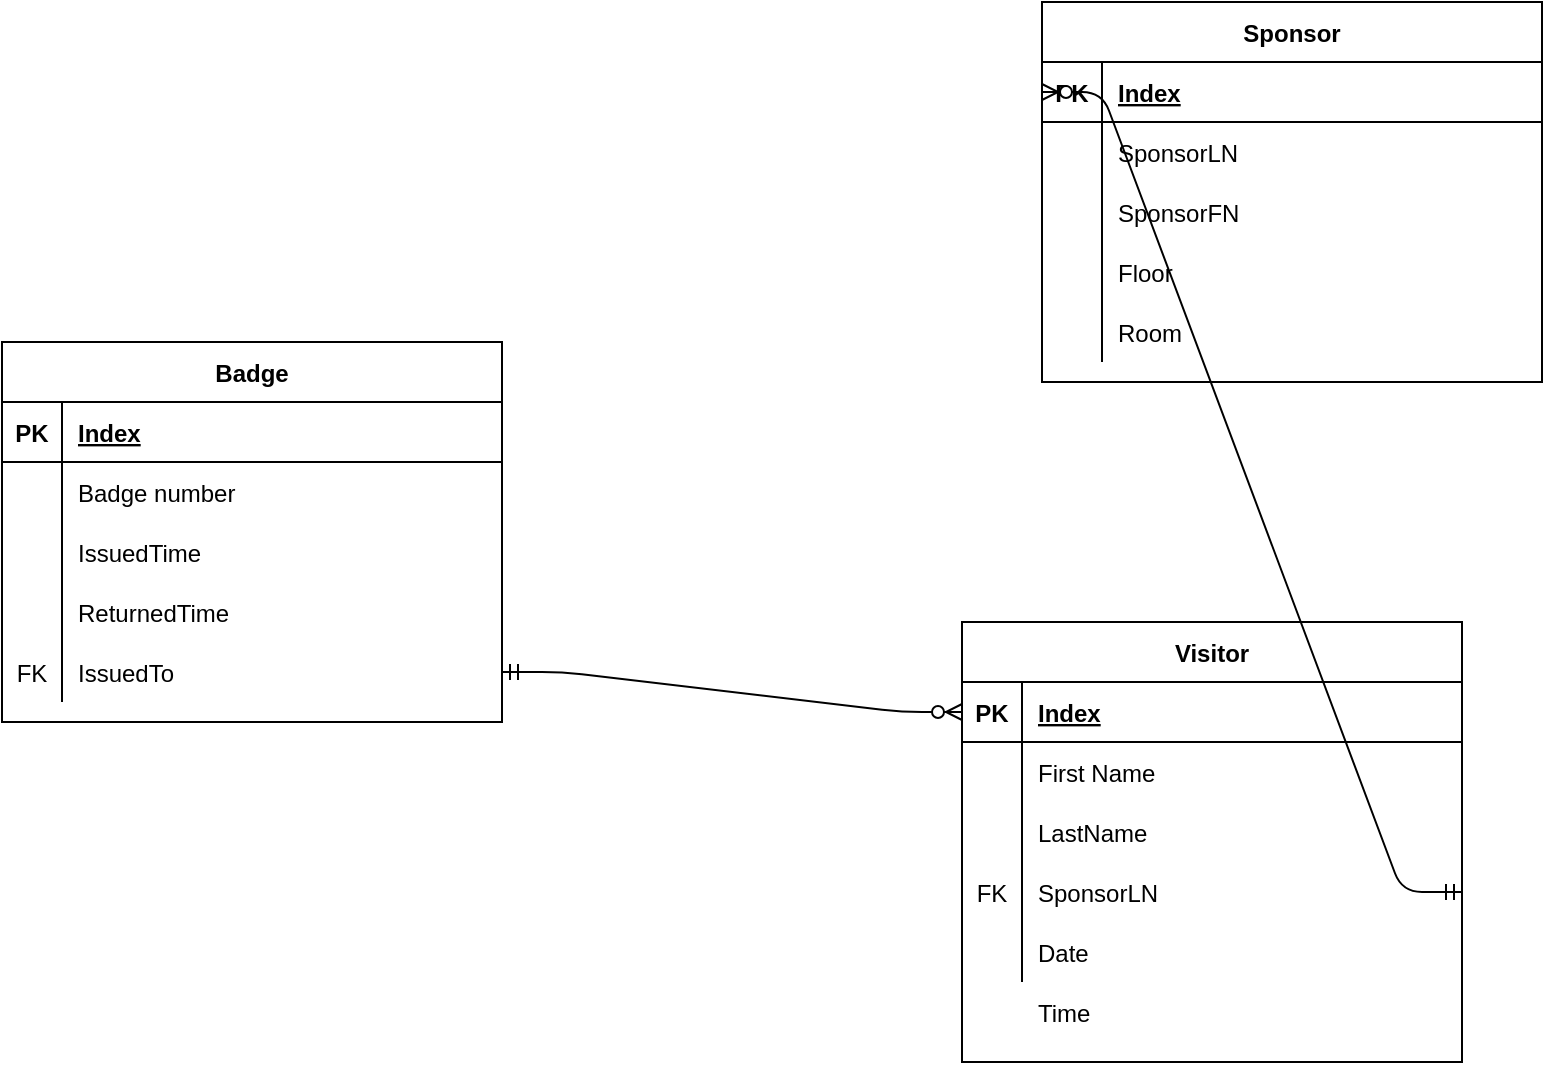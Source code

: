 <mxfile version="13.7.3" type="device"><diagram id="Qmh3k4gZza5qErj9fsOm" name="Page-1"><mxGraphModel dx="1106" dy="-247" grid="1" gridSize="10" guides="1" tooltips="1" connect="1" arrows="1" fold="1" page="1" pageScale="1" pageWidth="850" pageHeight="1100" math="0" shadow="0"><root><mxCell id="0"/><mxCell id="1" parent="0"/><mxCell id="fVZQ-ae7sQ8mqj9RU7f6-35" value="Badge" style="shape=table;startSize=30;container=1;collapsible=1;childLayout=tableLayout;fixedRows=1;rowLines=0;fontStyle=1;align=center;resizeLast=1;" vertex="1" parent="1"><mxGeometry x="60" y="1380" width="250" height="190" as="geometry"/></mxCell><mxCell id="fVZQ-ae7sQ8mqj9RU7f6-36" value="" style="shape=partialRectangle;collapsible=0;dropTarget=0;pointerEvents=0;fillColor=none;points=[[0,0.5],[1,0.5]];portConstraint=eastwest;top=0;left=0;right=0;bottom=1;" vertex="1" parent="fVZQ-ae7sQ8mqj9RU7f6-35"><mxGeometry y="30" width="250" height="30" as="geometry"/></mxCell><mxCell id="fVZQ-ae7sQ8mqj9RU7f6-37" value="PK" style="shape=partialRectangle;overflow=hidden;connectable=0;fillColor=none;top=0;left=0;bottom=0;right=0;fontStyle=1;" vertex="1" parent="fVZQ-ae7sQ8mqj9RU7f6-36"><mxGeometry width="30" height="30" as="geometry"/></mxCell><mxCell id="fVZQ-ae7sQ8mqj9RU7f6-38" value="Index" style="shape=partialRectangle;overflow=hidden;connectable=0;fillColor=none;top=0;left=0;bottom=0;right=0;align=left;spacingLeft=6;fontStyle=5;" vertex="1" parent="fVZQ-ae7sQ8mqj9RU7f6-36"><mxGeometry x="30" width="220" height="30" as="geometry"/></mxCell><mxCell id="fVZQ-ae7sQ8mqj9RU7f6-39" style="shape=partialRectangle;collapsible=0;dropTarget=0;pointerEvents=0;fillColor=none;points=[[0,0.5],[1,0.5]];portConstraint=eastwest;top=0;left=0;right=0;bottom=0;" vertex="1" parent="fVZQ-ae7sQ8mqj9RU7f6-35"><mxGeometry y="60" width="250" height="30" as="geometry"/></mxCell><mxCell id="fVZQ-ae7sQ8mqj9RU7f6-40" style="shape=partialRectangle;overflow=hidden;connectable=0;fillColor=none;top=0;left=0;bottom=0;right=0;" vertex="1" parent="fVZQ-ae7sQ8mqj9RU7f6-39"><mxGeometry width="30" height="30" as="geometry"/></mxCell><mxCell id="fVZQ-ae7sQ8mqj9RU7f6-41" value="Badge number" style="shape=partialRectangle;overflow=hidden;connectable=0;fillColor=none;top=0;left=0;bottom=0;right=0;align=left;spacingLeft=6;" vertex="1" parent="fVZQ-ae7sQ8mqj9RU7f6-39"><mxGeometry x="30" width="220" height="30" as="geometry"/></mxCell><mxCell id="fVZQ-ae7sQ8mqj9RU7f6-42" style="shape=partialRectangle;collapsible=0;dropTarget=0;pointerEvents=0;fillColor=none;points=[[0,0.5],[1,0.5]];portConstraint=eastwest;top=0;left=0;right=0;bottom=0;" vertex="1" parent="fVZQ-ae7sQ8mqj9RU7f6-35"><mxGeometry y="90" width="250" height="30" as="geometry"/></mxCell><mxCell id="fVZQ-ae7sQ8mqj9RU7f6-43" value="" style="shape=partialRectangle;overflow=hidden;connectable=0;fillColor=none;top=0;left=0;bottom=0;right=0;" vertex="1" parent="fVZQ-ae7sQ8mqj9RU7f6-42"><mxGeometry width="30" height="30" as="geometry"/></mxCell><mxCell id="fVZQ-ae7sQ8mqj9RU7f6-44" value="IssuedTime" style="shape=partialRectangle;overflow=hidden;connectable=0;fillColor=none;top=0;left=0;bottom=0;right=0;align=left;spacingLeft=6;" vertex="1" parent="fVZQ-ae7sQ8mqj9RU7f6-42"><mxGeometry x="30" width="220" height="30" as="geometry"/></mxCell><mxCell id="fVZQ-ae7sQ8mqj9RU7f6-45" style="shape=partialRectangle;collapsible=0;dropTarget=0;pointerEvents=0;fillColor=none;points=[[0,0.5],[1,0.5]];portConstraint=eastwest;top=0;left=0;right=0;bottom=0;" vertex="1" parent="fVZQ-ae7sQ8mqj9RU7f6-35"><mxGeometry y="120" width="250" height="30" as="geometry"/></mxCell><mxCell id="fVZQ-ae7sQ8mqj9RU7f6-46" value="" style="shape=partialRectangle;overflow=hidden;connectable=0;fillColor=none;top=0;left=0;bottom=0;right=0;" vertex="1" parent="fVZQ-ae7sQ8mqj9RU7f6-45"><mxGeometry width="30" height="30" as="geometry"/></mxCell><mxCell id="fVZQ-ae7sQ8mqj9RU7f6-47" value="ReturnedTime" style="shape=partialRectangle;overflow=hidden;connectable=0;fillColor=none;top=0;left=0;bottom=0;right=0;align=left;spacingLeft=6;" vertex="1" parent="fVZQ-ae7sQ8mqj9RU7f6-45"><mxGeometry x="30" width="220" height="30" as="geometry"/></mxCell><mxCell id="fVZQ-ae7sQ8mqj9RU7f6-48" style="shape=partialRectangle;collapsible=0;dropTarget=0;pointerEvents=0;fillColor=none;points=[[0,0.5],[1,0.5]];portConstraint=eastwest;top=0;left=0;right=0;bottom=0;" vertex="1" parent="fVZQ-ae7sQ8mqj9RU7f6-35"><mxGeometry y="150" width="250" height="30" as="geometry"/></mxCell><mxCell id="fVZQ-ae7sQ8mqj9RU7f6-49" value="FK" style="shape=partialRectangle;overflow=hidden;connectable=0;fillColor=none;top=0;left=0;bottom=0;right=0;" vertex="1" parent="fVZQ-ae7sQ8mqj9RU7f6-48"><mxGeometry width="30" height="30" as="geometry"/></mxCell><mxCell id="fVZQ-ae7sQ8mqj9RU7f6-50" value="IssuedTo" style="shape=partialRectangle;overflow=hidden;connectable=0;fillColor=none;top=0;left=0;bottom=0;right=0;align=left;spacingLeft=6;" vertex="1" parent="fVZQ-ae7sQ8mqj9RU7f6-48"><mxGeometry x="30" width="220" height="30" as="geometry"/></mxCell><mxCell id="fVZQ-ae7sQ8mqj9RU7f6-1" value="Visitor" style="shape=table;startSize=30;container=1;collapsible=1;childLayout=tableLayout;fixedRows=1;rowLines=0;fontStyle=1;align=center;resizeLast=1;" vertex="1" parent="1"><mxGeometry x="540" y="1520" width="250" height="220" as="geometry"/></mxCell><mxCell id="fVZQ-ae7sQ8mqj9RU7f6-2" value="" style="shape=partialRectangle;collapsible=0;dropTarget=0;pointerEvents=0;fillColor=none;points=[[0,0.5],[1,0.5]];portConstraint=eastwest;top=0;left=0;right=0;bottom=1;" vertex="1" parent="fVZQ-ae7sQ8mqj9RU7f6-1"><mxGeometry y="30" width="250" height="30" as="geometry"/></mxCell><mxCell id="fVZQ-ae7sQ8mqj9RU7f6-3" value="PK" style="shape=partialRectangle;overflow=hidden;connectable=0;fillColor=none;top=0;left=0;bottom=0;right=0;fontStyle=1;" vertex="1" parent="fVZQ-ae7sQ8mqj9RU7f6-2"><mxGeometry width="30" height="30" as="geometry"/></mxCell><mxCell id="fVZQ-ae7sQ8mqj9RU7f6-4" value="Index" style="shape=partialRectangle;overflow=hidden;connectable=0;fillColor=none;top=0;left=0;bottom=0;right=0;align=left;spacingLeft=6;fontStyle=5;" vertex="1" parent="fVZQ-ae7sQ8mqj9RU7f6-2"><mxGeometry x="30" width="220" height="30" as="geometry"/></mxCell><mxCell id="fVZQ-ae7sQ8mqj9RU7f6-5" style="shape=partialRectangle;collapsible=0;dropTarget=0;pointerEvents=0;fillColor=none;points=[[0,0.5],[1,0.5]];portConstraint=eastwest;top=0;left=0;right=0;bottom=0;" vertex="1" parent="fVZQ-ae7sQ8mqj9RU7f6-1"><mxGeometry y="60" width="250" height="30" as="geometry"/></mxCell><mxCell id="fVZQ-ae7sQ8mqj9RU7f6-6" style="shape=partialRectangle;overflow=hidden;connectable=0;fillColor=none;top=0;left=0;bottom=0;right=0;" vertex="1" parent="fVZQ-ae7sQ8mqj9RU7f6-5"><mxGeometry width="30" height="30" as="geometry"/></mxCell><mxCell id="fVZQ-ae7sQ8mqj9RU7f6-7" value="First Name" style="shape=partialRectangle;overflow=hidden;connectable=0;fillColor=none;top=0;left=0;bottom=0;right=0;align=left;spacingLeft=6;" vertex="1" parent="fVZQ-ae7sQ8mqj9RU7f6-5"><mxGeometry x="30" width="220" height="30" as="geometry"/></mxCell><mxCell id="fVZQ-ae7sQ8mqj9RU7f6-8" style="shape=partialRectangle;collapsible=0;dropTarget=0;pointerEvents=0;fillColor=none;points=[[0,0.5],[1,0.5]];portConstraint=eastwest;top=0;left=0;right=0;bottom=0;" vertex="1" parent="fVZQ-ae7sQ8mqj9RU7f6-1"><mxGeometry y="90" width="250" height="30" as="geometry"/></mxCell><mxCell id="fVZQ-ae7sQ8mqj9RU7f6-9" value="" style="shape=partialRectangle;overflow=hidden;connectable=0;fillColor=none;top=0;left=0;bottom=0;right=0;" vertex="1" parent="fVZQ-ae7sQ8mqj9RU7f6-8"><mxGeometry width="30" height="30" as="geometry"/></mxCell><mxCell id="fVZQ-ae7sQ8mqj9RU7f6-10" value="LastName" style="shape=partialRectangle;overflow=hidden;connectable=0;fillColor=none;top=0;left=0;bottom=0;right=0;align=left;spacingLeft=6;" vertex="1" parent="fVZQ-ae7sQ8mqj9RU7f6-8"><mxGeometry x="30" width="220" height="30" as="geometry"/></mxCell><mxCell id="fVZQ-ae7sQ8mqj9RU7f6-11" style="shape=partialRectangle;collapsible=0;dropTarget=0;pointerEvents=0;fillColor=none;points=[[0,0.5],[1,0.5]];portConstraint=eastwest;top=0;left=0;right=0;bottom=0;" vertex="1" parent="fVZQ-ae7sQ8mqj9RU7f6-1"><mxGeometry y="120" width="250" height="30" as="geometry"/></mxCell><mxCell id="fVZQ-ae7sQ8mqj9RU7f6-12" value="FK" style="shape=partialRectangle;overflow=hidden;connectable=0;fillColor=none;top=0;left=0;bottom=0;right=0;" vertex="1" parent="fVZQ-ae7sQ8mqj9RU7f6-11"><mxGeometry width="30" height="30" as="geometry"/></mxCell><mxCell id="fVZQ-ae7sQ8mqj9RU7f6-13" value="SponsorLN" style="shape=partialRectangle;overflow=hidden;connectable=0;fillColor=none;top=0;left=0;bottom=0;right=0;align=left;spacingLeft=6;" vertex="1" parent="fVZQ-ae7sQ8mqj9RU7f6-11"><mxGeometry x="30" width="220" height="30" as="geometry"/></mxCell><mxCell id="fVZQ-ae7sQ8mqj9RU7f6-14" style="shape=partialRectangle;collapsible=0;dropTarget=0;pointerEvents=0;fillColor=none;points=[[0,0.5],[1,0.5]];portConstraint=eastwest;top=0;left=0;right=0;bottom=0;" vertex="1" parent="fVZQ-ae7sQ8mqj9RU7f6-1"><mxGeometry y="150" width="250" height="30" as="geometry"/></mxCell><mxCell id="fVZQ-ae7sQ8mqj9RU7f6-15" value="" style="shape=partialRectangle;overflow=hidden;connectable=0;fillColor=none;top=0;left=0;bottom=0;right=0;" vertex="1" parent="fVZQ-ae7sQ8mqj9RU7f6-14"><mxGeometry width="30" height="30" as="geometry"/></mxCell><mxCell id="fVZQ-ae7sQ8mqj9RU7f6-16" value="Date" style="shape=partialRectangle;overflow=hidden;connectable=0;fillColor=none;top=0;left=0;bottom=0;right=0;align=left;spacingLeft=6;" vertex="1" parent="fVZQ-ae7sQ8mqj9RU7f6-14"><mxGeometry x="30" width="220" height="30" as="geometry"/></mxCell><mxCell id="fVZQ-ae7sQ8mqj9RU7f6-17" value="Sponsor" style="shape=table;startSize=30;container=1;collapsible=1;childLayout=tableLayout;fixedRows=1;rowLines=0;fontStyle=1;align=center;resizeLast=1;" vertex="1" parent="1"><mxGeometry x="580" y="1210" width="250" height="190" as="geometry"/></mxCell><mxCell id="fVZQ-ae7sQ8mqj9RU7f6-18" value="" style="shape=partialRectangle;collapsible=0;dropTarget=0;pointerEvents=0;fillColor=none;points=[[0,0.5],[1,0.5]];portConstraint=eastwest;top=0;left=0;right=0;bottom=1;" vertex="1" parent="fVZQ-ae7sQ8mqj9RU7f6-17"><mxGeometry y="30" width="250" height="30" as="geometry"/></mxCell><mxCell id="fVZQ-ae7sQ8mqj9RU7f6-19" value="PK" style="shape=partialRectangle;overflow=hidden;connectable=0;fillColor=none;top=0;left=0;bottom=0;right=0;fontStyle=1;" vertex="1" parent="fVZQ-ae7sQ8mqj9RU7f6-18"><mxGeometry width="30" height="30" as="geometry"/></mxCell><mxCell id="fVZQ-ae7sQ8mqj9RU7f6-20" value="Index" style="shape=partialRectangle;overflow=hidden;connectable=0;fillColor=none;top=0;left=0;bottom=0;right=0;align=left;spacingLeft=6;fontStyle=5;" vertex="1" parent="fVZQ-ae7sQ8mqj9RU7f6-18"><mxGeometry x="30" width="220" height="30" as="geometry"/></mxCell><mxCell id="fVZQ-ae7sQ8mqj9RU7f6-21" style="shape=partialRectangle;collapsible=0;dropTarget=0;pointerEvents=0;fillColor=none;points=[[0,0.5],[1,0.5]];portConstraint=eastwest;top=0;left=0;right=0;bottom=0;" vertex="1" parent="fVZQ-ae7sQ8mqj9RU7f6-17"><mxGeometry y="60" width="250" height="30" as="geometry"/></mxCell><mxCell id="fVZQ-ae7sQ8mqj9RU7f6-22" style="shape=partialRectangle;overflow=hidden;connectable=0;fillColor=none;top=0;left=0;bottom=0;right=0;" vertex="1" parent="fVZQ-ae7sQ8mqj9RU7f6-21"><mxGeometry width="30" height="30" as="geometry"/></mxCell><mxCell id="fVZQ-ae7sQ8mqj9RU7f6-23" value="SponsorLN" style="shape=partialRectangle;overflow=hidden;connectable=0;fillColor=none;top=0;left=0;bottom=0;right=0;align=left;spacingLeft=6;" vertex="1" parent="fVZQ-ae7sQ8mqj9RU7f6-21"><mxGeometry x="30" width="220" height="30" as="geometry"/></mxCell><mxCell id="fVZQ-ae7sQ8mqj9RU7f6-24" style="shape=partialRectangle;collapsible=0;dropTarget=0;pointerEvents=0;fillColor=none;points=[[0,0.5],[1,0.5]];portConstraint=eastwest;top=0;left=0;right=0;bottom=0;" vertex="1" parent="fVZQ-ae7sQ8mqj9RU7f6-17"><mxGeometry y="90" width="250" height="30" as="geometry"/></mxCell><mxCell id="fVZQ-ae7sQ8mqj9RU7f6-25" value="" style="shape=partialRectangle;overflow=hidden;connectable=0;fillColor=none;top=0;left=0;bottom=0;right=0;" vertex="1" parent="fVZQ-ae7sQ8mqj9RU7f6-24"><mxGeometry width="30" height="30" as="geometry"/></mxCell><mxCell id="fVZQ-ae7sQ8mqj9RU7f6-26" value="SponsorFN" style="shape=partialRectangle;overflow=hidden;connectable=0;fillColor=none;top=0;left=0;bottom=0;right=0;align=left;spacingLeft=6;" vertex="1" parent="fVZQ-ae7sQ8mqj9RU7f6-24"><mxGeometry x="30" width="220" height="30" as="geometry"/></mxCell><mxCell id="fVZQ-ae7sQ8mqj9RU7f6-27" style="shape=partialRectangle;collapsible=0;dropTarget=0;pointerEvents=0;fillColor=none;points=[[0,0.5],[1,0.5]];portConstraint=eastwest;top=0;left=0;right=0;bottom=0;" vertex="1" parent="fVZQ-ae7sQ8mqj9RU7f6-17"><mxGeometry y="120" width="250" height="30" as="geometry"/></mxCell><mxCell id="fVZQ-ae7sQ8mqj9RU7f6-28" value="" style="shape=partialRectangle;overflow=hidden;connectable=0;fillColor=none;top=0;left=0;bottom=0;right=0;" vertex="1" parent="fVZQ-ae7sQ8mqj9RU7f6-27"><mxGeometry width="30" height="30" as="geometry"/></mxCell><mxCell id="fVZQ-ae7sQ8mqj9RU7f6-29" value="Floor" style="shape=partialRectangle;overflow=hidden;connectable=0;fillColor=none;top=0;left=0;bottom=0;right=0;align=left;spacingLeft=6;" vertex="1" parent="fVZQ-ae7sQ8mqj9RU7f6-27"><mxGeometry x="30" width="220" height="30" as="geometry"/></mxCell><mxCell id="fVZQ-ae7sQ8mqj9RU7f6-30" style="shape=partialRectangle;collapsible=0;dropTarget=0;pointerEvents=0;fillColor=none;points=[[0,0.5],[1,0.5]];portConstraint=eastwest;top=0;left=0;right=0;bottom=0;" vertex="1" parent="fVZQ-ae7sQ8mqj9RU7f6-17"><mxGeometry y="150" width="250" height="30" as="geometry"/></mxCell><mxCell id="fVZQ-ae7sQ8mqj9RU7f6-31" value="" style="shape=partialRectangle;overflow=hidden;connectable=0;fillColor=none;top=0;left=0;bottom=0;right=0;" vertex="1" parent="fVZQ-ae7sQ8mqj9RU7f6-30"><mxGeometry width="30" height="30" as="geometry"/></mxCell><mxCell id="fVZQ-ae7sQ8mqj9RU7f6-32" value="Room" style="shape=partialRectangle;overflow=hidden;connectable=0;fillColor=none;top=0;left=0;bottom=0;right=0;align=left;spacingLeft=6;" vertex="1" parent="fVZQ-ae7sQ8mqj9RU7f6-30"><mxGeometry x="30" width="220" height="30" as="geometry"/></mxCell><mxCell id="fVZQ-ae7sQ8mqj9RU7f6-33" value="" style="edgeStyle=entityRelationEdgeStyle;fontSize=12;html=1;endArrow=ERzeroToMany;startArrow=ERmandOne;exitX=1;exitY=0.5;exitDx=0;exitDy=0;entryX=0;entryY=0.5;entryDx=0;entryDy=0;" edge="1" parent="1" source="fVZQ-ae7sQ8mqj9RU7f6-11" target="fVZQ-ae7sQ8mqj9RU7f6-18"><mxGeometry width="100" height="100" relative="1" as="geometry"><mxPoint x="385" y="1710" as="sourcePoint"/><mxPoint x="545" y="1930" as="targetPoint"/></mxGeometry></mxCell><mxCell id="fVZQ-ae7sQ8mqj9RU7f6-34" value="" style="edgeStyle=entityRelationEdgeStyle;fontSize=12;html=1;endArrow=ERzeroToMany;startArrow=ERmandOne;entryX=0;entryY=0.5;entryDx=0;entryDy=0;" edge="1" parent="1" source="fVZQ-ae7sQ8mqj9RU7f6-48" target="fVZQ-ae7sQ8mqj9RU7f6-2"><mxGeometry width="100" height="100" relative="1" as="geometry"><mxPoint x="-110" y="1470" as="sourcePoint"/><mxPoint x="60" y="1410" as="targetPoint"/></mxGeometry></mxCell><mxCell id="fVZQ-ae7sQ8mqj9RU7f6-51" value="Time" style="shape=partialRectangle;overflow=hidden;connectable=0;fillColor=none;top=0;left=0;bottom=0;right=0;align=left;spacingLeft=6;" vertex="1" parent="1"><mxGeometry x="570" y="1700" width="220" height="30" as="geometry"/></mxCell></root></mxGraphModel></diagram></mxfile>